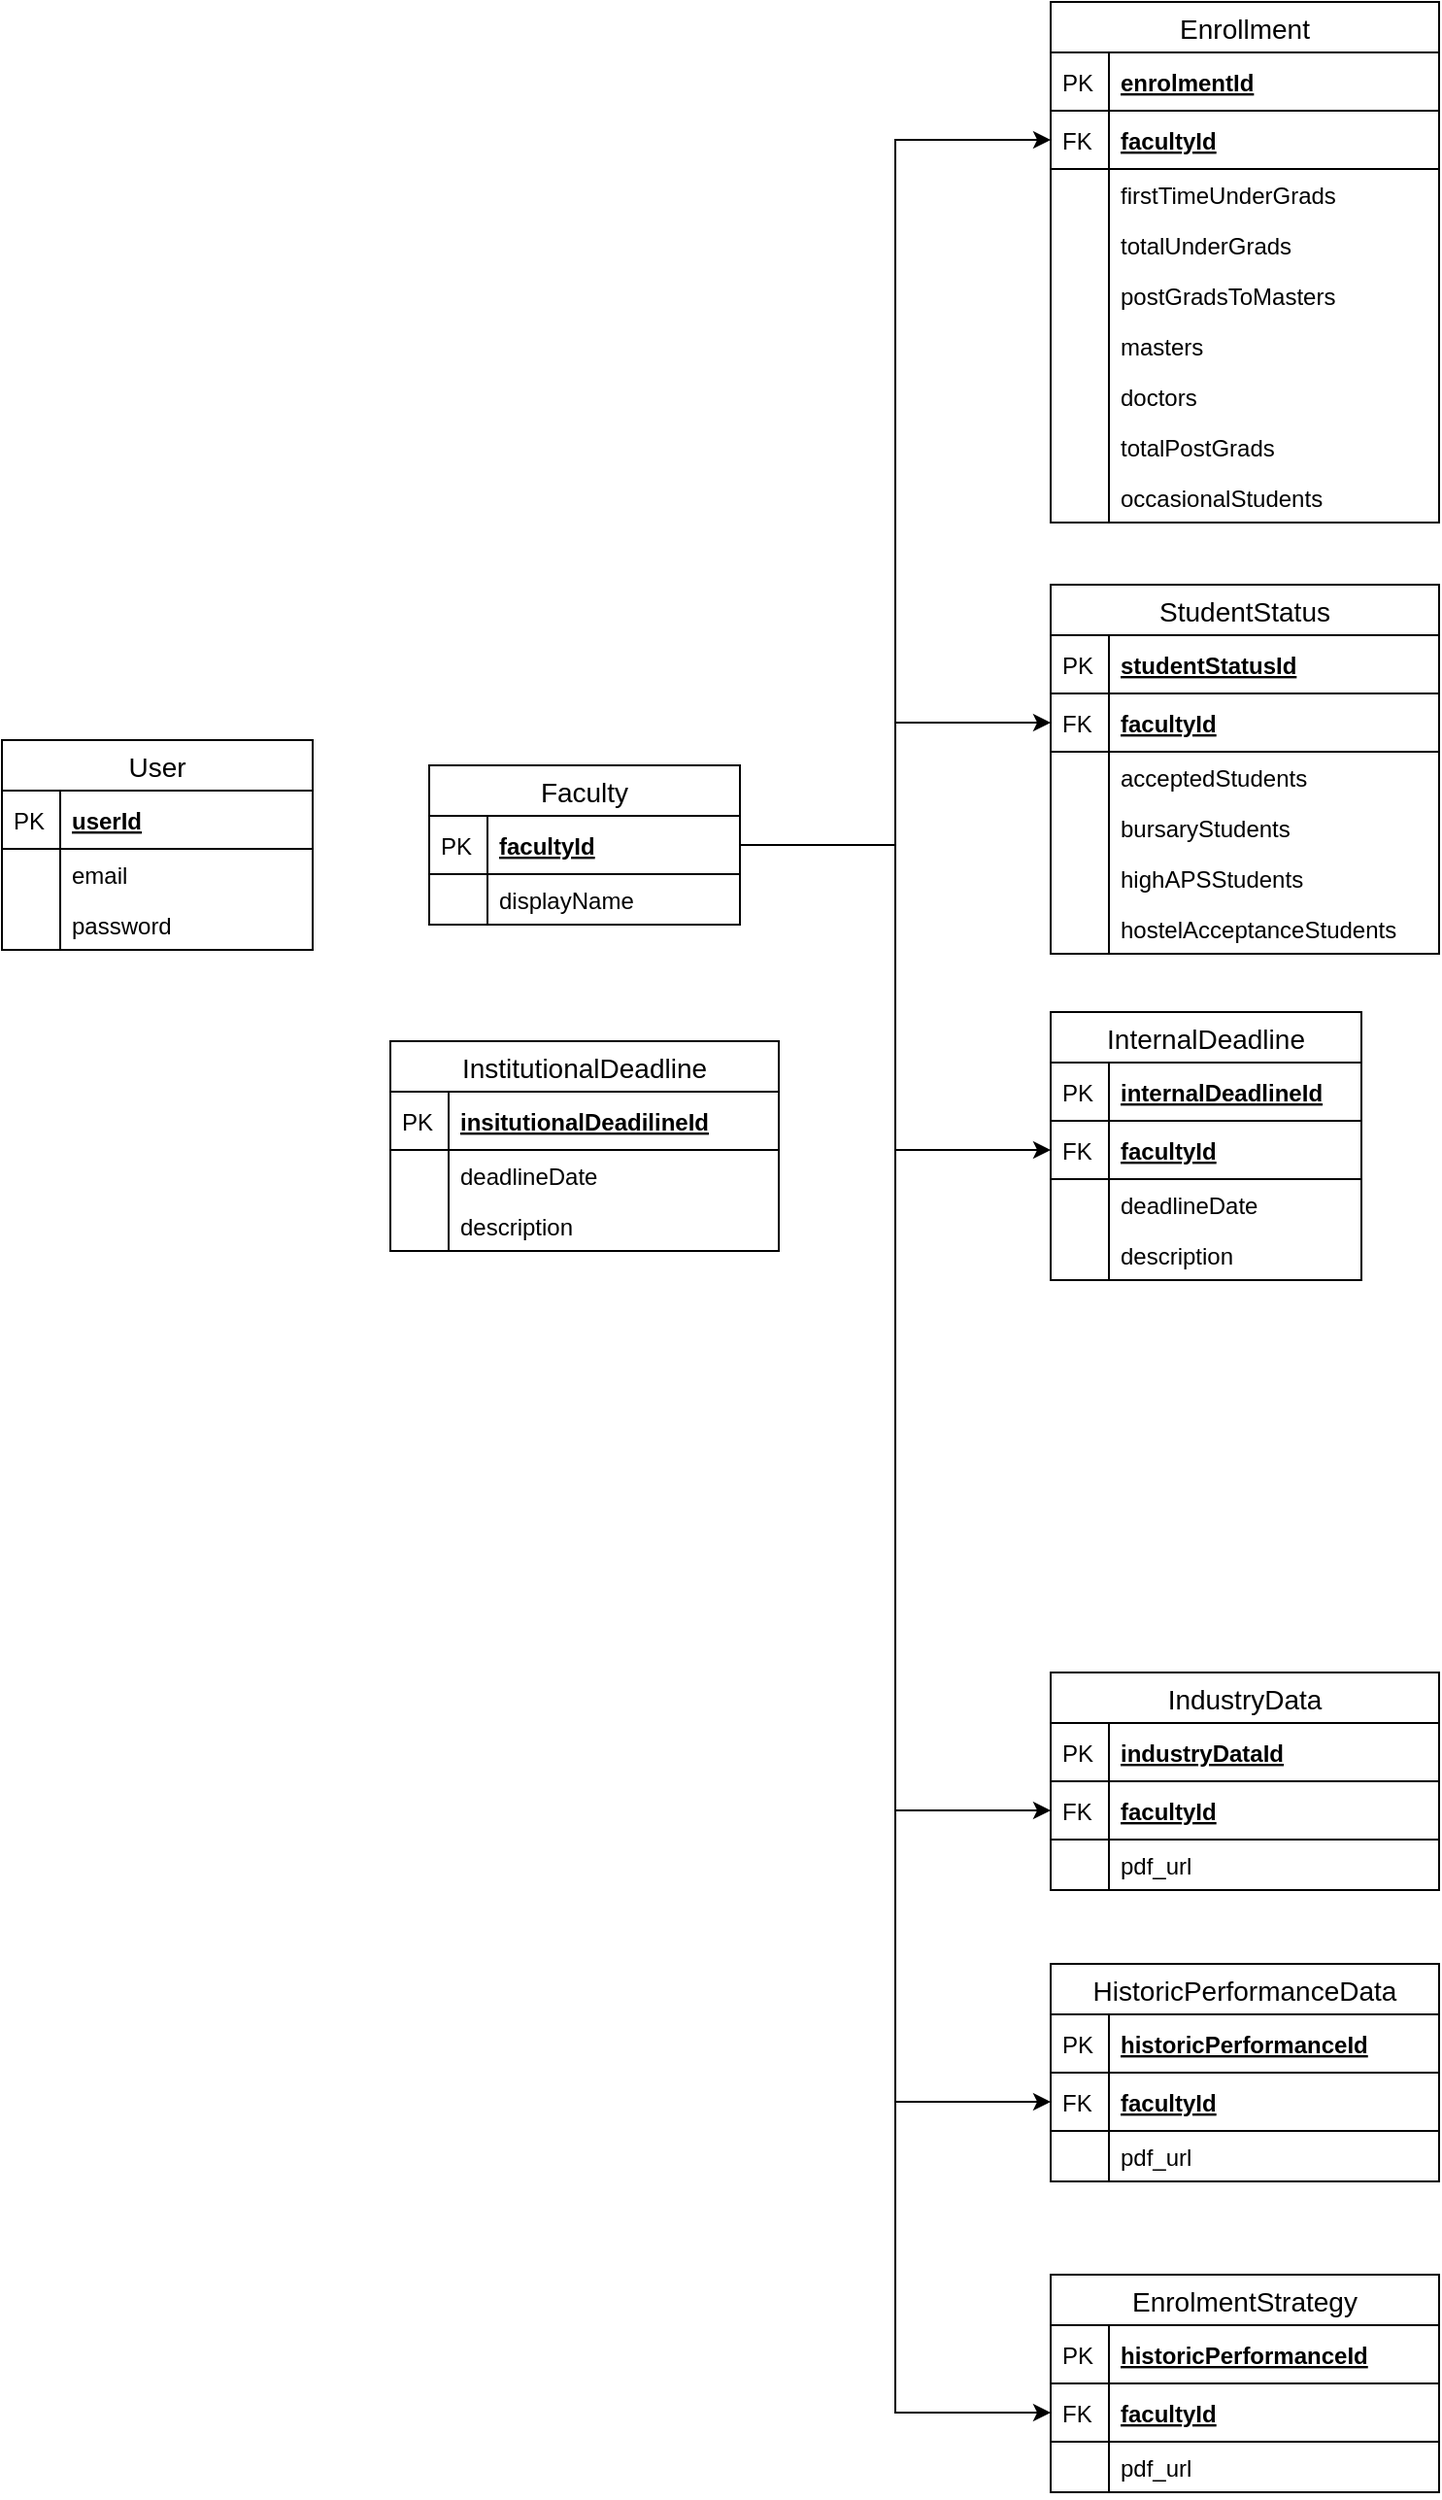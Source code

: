 <mxfile version="13.0.3" type="device"><diagram id="EezCO9HxKR7Krj7kI5Ea" name="Page-1"><mxGraphModel dx="3555" dy="2855" grid="1" gridSize="10" guides="1" tooltips="1" connect="1" arrows="1" fold="1" page="0" pageScale="1" pageWidth="850" pageHeight="1100" math="0" shadow="0"><root><mxCell id="0"/><mxCell id="1" parent="0"/><mxCell id="wbi9hb-TGqGL-RJ_b6PV-1" value="Faculty" style="swimlane;fontStyle=0;childLayout=stackLayout;horizontal=1;startSize=26;horizontalStack=0;resizeParent=1;resizeParentMax=0;resizeLast=0;collapsible=1;marginBottom=0;align=center;fontSize=14;" vertex="1" parent="1"><mxGeometry x="230" y="-137" width="160" height="82" as="geometry"/></mxCell><mxCell id="wbi9hb-TGqGL-RJ_b6PV-2" value="facultyId" style="shape=partialRectangle;top=0;left=0;right=0;bottom=1;align=left;verticalAlign=middle;fillColor=none;spacingLeft=34;spacingRight=4;overflow=hidden;rotatable=0;points=[[0,0.5],[1,0.5]];portConstraint=eastwest;dropTarget=0;fontStyle=5;fontSize=12;" vertex="1" parent="wbi9hb-TGqGL-RJ_b6PV-1"><mxGeometry y="26" width="160" height="30" as="geometry"/></mxCell><mxCell id="wbi9hb-TGqGL-RJ_b6PV-3" value="PK" style="shape=partialRectangle;top=0;left=0;bottom=0;fillColor=none;align=left;verticalAlign=middle;spacingLeft=4;spacingRight=4;overflow=hidden;rotatable=0;points=[];portConstraint=eastwest;part=1;fontSize=12;" vertex="1" connectable="0" parent="wbi9hb-TGqGL-RJ_b6PV-2"><mxGeometry width="30" height="30" as="geometry"/></mxCell><mxCell id="wbi9hb-TGqGL-RJ_b6PV-4" value="displayName" style="shape=partialRectangle;top=0;left=0;right=0;bottom=0;align=left;verticalAlign=top;fillColor=none;spacingLeft=34;spacingRight=4;overflow=hidden;rotatable=0;points=[[0,0.5],[1,0.5]];portConstraint=eastwest;dropTarget=0;fontSize=12;" vertex="1" parent="wbi9hb-TGqGL-RJ_b6PV-1"><mxGeometry y="56" width="160" height="26" as="geometry"/></mxCell><mxCell id="wbi9hb-TGqGL-RJ_b6PV-5" value="" style="shape=partialRectangle;top=0;left=0;bottom=0;fillColor=none;align=left;verticalAlign=top;spacingLeft=4;spacingRight=4;overflow=hidden;rotatable=0;points=[];portConstraint=eastwest;part=1;fontSize=12;" vertex="1" connectable="0" parent="wbi9hb-TGqGL-RJ_b6PV-4"><mxGeometry width="30" height="26" as="geometry"/></mxCell><mxCell id="wbi9hb-TGqGL-RJ_b6PV-26" value="Enrollment" style="swimlane;fontStyle=0;childLayout=stackLayout;horizontal=1;startSize=26;horizontalStack=0;resizeParent=1;resizeParentMax=0;resizeLast=0;collapsible=1;marginBottom=0;align=center;fontSize=14;" vertex="1" parent="1"><mxGeometry x="550" y="-530" width="200" height="268" as="geometry"/></mxCell><mxCell id="wbi9hb-TGqGL-RJ_b6PV-27" value="enrolmentId" style="shape=partialRectangle;top=0;left=0;right=0;bottom=1;align=left;verticalAlign=middle;fillColor=none;spacingLeft=34;spacingRight=4;overflow=hidden;rotatable=0;points=[[0,0.5],[1,0.5]];portConstraint=eastwest;dropTarget=0;fontStyle=5;fontSize=12;" vertex="1" parent="wbi9hb-TGqGL-RJ_b6PV-26"><mxGeometry y="26" width="200" height="30" as="geometry"/></mxCell><mxCell id="wbi9hb-TGqGL-RJ_b6PV-28" value="PK" style="shape=partialRectangle;top=0;left=0;bottom=0;fillColor=none;align=left;verticalAlign=middle;spacingLeft=4;spacingRight=4;overflow=hidden;rotatable=0;points=[];portConstraint=eastwest;part=1;fontSize=12;" vertex="1" connectable="0" parent="wbi9hb-TGqGL-RJ_b6PV-27"><mxGeometry width="30" height="30" as="geometry"/></mxCell><mxCell id="wbi9hb-TGqGL-RJ_b6PV-93" value="facultyId" style="shape=partialRectangle;top=0;left=0;right=0;bottom=1;align=left;verticalAlign=middle;fillColor=none;spacingLeft=34;spacingRight=4;overflow=hidden;rotatable=0;points=[[0,0.5],[1,0.5]];portConstraint=eastwest;dropTarget=0;fontStyle=5;fontSize=12;" vertex="1" parent="wbi9hb-TGqGL-RJ_b6PV-26"><mxGeometry y="56" width="200" height="30" as="geometry"/></mxCell><mxCell id="wbi9hb-TGqGL-RJ_b6PV-94" value="FK" style="shape=partialRectangle;top=0;left=0;bottom=0;fillColor=none;align=left;verticalAlign=middle;spacingLeft=4;spacingRight=4;overflow=hidden;rotatable=0;points=[];portConstraint=eastwest;part=1;fontSize=12;" vertex="1" connectable="0" parent="wbi9hb-TGqGL-RJ_b6PV-93"><mxGeometry width="30" height="30" as="geometry"/></mxCell><mxCell id="wbi9hb-TGqGL-RJ_b6PV-29" value="firstTimeUnderGrads" style="shape=partialRectangle;top=0;left=0;right=0;bottom=0;align=left;verticalAlign=top;fillColor=none;spacingLeft=34;spacingRight=4;overflow=hidden;rotatable=0;points=[[0,0.5],[1,0.5]];portConstraint=eastwest;dropTarget=0;fontSize=12;" vertex="1" parent="wbi9hb-TGqGL-RJ_b6PV-26"><mxGeometry y="86" width="200" height="26" as="geometry"/></mxCell><mxCell id="wbi9hb-TGqGL-RJ_b6PV-30" value="" style="shape=partialRectangle;top=0;left=0;bottom=0;fillColor=none;align=left;verticalAlign=top;spacingLeft=4;spacingRight=4;overflow=hidden;rotatable=0;points=[];portConstraint=eastwest;part=1;fontSize=12;" vertex="1" connectable="0" parent="wbi9hb-TGqGL-RJ_b6PV-29"><mxGeometry width="30" height="26" as="geometry"/></mxCell><mxCell id="wbi9hb-TGqGL-RJ_b6PV-47" value="totalUnderGrads" style="shape=partialRectangle;top=0;left=0;right=0;bottom=0;align=left;verticalAlign=top;fillColor=none;spacingLeft=34;spacingRight=4;overflow=hidden;rotatable=0;points=[[0,0.5],[1,0.5]];portConstraint=eastwest;dropTarget=0;fontSize=12;" vertex="1" parent="wbi9hb-TGqGL-RJ_b6PV-26"><mxGeometry y="112" width="200" height="26" as="geometry"/></mxCell><mxCell id="wbi9hb-TGqGL-RJ_b6PV-48" value="" style="shape=partialRectangle;top=0;left=0;bottom=0;fillColor=none;align=left;verticalAlign=top;spacingLeft=4;spacingRight=4;overflow=hidden;rotatable=0;points=[];portConstraint=eastwest;part=1;fontSize=12;" vertex="1" connectable="0" parent="wbi9hb-TGqGL-RJ_b6PV-47"><mxGeometry width="30" height="26" as="geometry"/></mxCell><mxCell id="wbi9hb-TGqGL-RJ_b6PV-49" value="postGradsToMasters" style="shape=partialRectangle;top=0;left=0;right=0;bottom=0;align=left;verticalAlign=top;fillColor=none;spacingLeft=34;spacingRight=4;overflow=hidden;rotatable=0;points=[[0,0.5],[1,0.5]];portConstraint=eastwest;dropTarget=0;fontSize=12;" vertex="1" parent="wbi9hb-TGqGL-RJ_b6PV-26"><mxGeometry y="138" width="200" height="26" as="geometry"/></mxCell><mxCell id="wbi9hb-TGqGL-RJ_b6PV-50" value="" style="shape=partialRectangle;top=0;left=0;bottom=0;fillColor=none;align=left;verticalAlign=top;spacingLeft=4;spacingRight=4;overflow=hidden;rotatable=0;points=[];portConstraint=eastwest;part=1;fontSize=12;" vertex="1" connectable="0" parent="wbi9hb-TGqGL-RJ_b6PV-49"><mxGeometry width="30" height="26" as="geometry"/></mxCell><mxCell id="wbi9hb-TGqGL-RJ_b6PV-53" value="masters" style="shape=partialRectangle;top=0;left=0;right=0;bottom=0;align=left;verticalAlign=top;fillColor=none;spacingLeft=34;spacingRight=4;overflow=hidden;rotatable=0;points=[[0,0.5],[1,0.5]];portConstraint=eastwest;dropTarget=0;fontSize=12;" vertex="1" parent="wbi9hb-TGqGL-RJ_b6PV-26"><mxGeometry y="164" width="200" height="26" as="geometry"/></mxCell><mxCell id="wbi9hb-TGqGL-RJ_b6PV-54" value="" style="shape=partialRectangle;top=0;left=0;bottom=0;fillColor=none;align=left;verticalAlign=top;spacingLeft=4;spacingRight=4;overflow=hidden;rotatable=0;points=[];portConstraint=eastwest;part=1;fontSize=12;" vertex="1" connectable="0" parent="wbi9hb-TGqGL-RJ_b6PV-53"><mxGeometry width="30" height="26" as="geometry"/></mxCell><mxCell id="wbi9hb-TGqGL-RJ_b6PV-55" value="doctors" style="shape=partialRectangle;top=0;left=0;right=0;bottom=0;align=left;verticalAlign=top;fillColor=none;spacingLeft=34;spacingRight=4;overflow=hidden;rotatable=0;points=[[0,0.5],[1,0.5]];portConstraint=eastwest;dropTarget=0;fontSize=12;" vertex="1" parent="wbi9hb-TGqGL-RJ_b6PV-26"><mxGeometry y="190" width="200" height="26" as="geometry"/></mxCell><mxCell id="wbi9hb-TGqGL-RJ_b6PV-56" value="" style="shape=partialRectangle;top=0;left=0;bottom=0;fillColor=none;align=left;verticalAlign=top;spacingLeft=4;spacingRight=4;overflow=hidden;rotatable=0;points=[];portConstraint=eastwest;part=1;fontSize=12;" vertex="1" connectable="0" parent="wbi9hb-TGqGL-RJ_b6PV-55"><mxGeometry width="30" height="26" as="geometry"/></mxCell><mxCell id="wbi9hb-TGqGL-RJ_b6PV-51" value="totalPostGrads" style="shape=partialRectangle;top=0;left=0;right=0;bottom=0;align=left;verticalAlign=top;fillColor=none;spacingLeft=34;spacingRight=4;overflow=hidden;rotatable=0;points=[[0,0.5],[1,0.5]];portConstraint=eastwest;dropTarget=0;fontSize=12;" vertex="1" parent="wbi9hb-TGqGL-RJ_b6PV-26"><mxGeometry y="216" width="200" height="26" as="geometry"/></mxCell><mxCell id="wbi9hb-TGqGL-RJ_b6PV-52" value="" style="shape=partialRectangle;top=0;left=0;bottom=0;fillColor=none;align=left;verticalAlign=top;spacingLeft=4;spacingRight=4;overflow=hidden;rotatable=0;points=[];portConstraint=eastwest;part=1;fontSize=12;" vertex="1" connectable="0" parent="wbi9hb-TGqGL-RJ_b6PV-51"><mxGeometry width="30" height="26" as="geometry"/></mxCell><mxCell id="wbi9hb-TGqGL-RJ_b6PV-57" value="occasionalStudents" style="shape=partialRectangle;top=0;left=0;right=0;bottom=0;align=left;verticalAlign=top;fillColor=none;spacingLeft=34;spacingRight=4;overflow=hidden;rotatable=0;points=[[0,0.5],[1,0.5]];portConstraint=eastwest;dropTarget=0;fontSize=12;" vertex="1" parent="wbi9hb-TGqGL-RJ_b6PV-26"><mxGeometry y="242" width="200" height="26" as="geometry"/></mxCell><mxCell id="wbi9hb-TGqGL-RJ_b6PV-58" value="" style="shape=partialRectangle;top=0;left=0;bottom=0;fillColor=none;align=left;verticalAlign=top;spacingLeft=4;spacingRight=4;overflow=hidden;rotatable=0;points=[];portConstraint=eastwest;part=1;fontSize=12;" vertex="1" connectable="0" parent="wbi9hb-TGqGL-RJ_b6PV-57"><mxGeometry width="30" height="26" as="geometry"/></mxCell><mxCell id="wbi9hb-TGqGL-RJ_b6PV-40" value="StudentStatus" style="swimlane;fontStyle=0;childLayout=stackLayout;horizontal=1;startSize=26;horizontalStack=0;resizeParent=1;resizeParentMax=0;resizeLast=0;collapsible=1;marginBottom=0;align=center;fontSize=14;" vertex="1" parent="1"><mxGeometry x="550" y="-230" width="200" height="190" as="geometry"/></mxCell><mxCell id="wbi9hb-TGqGL-RJ_b6PV-95" value="studentStatusId" style="shape=partialRectangle;top=0;left=0;right=0;bottom=1;align=left;verticalAlign=middle;fillColor=none;spacingLeft=34;spacingRight=4;overflow=hidden;rotatable=0;points=[[0,0.5],[1,0.5]];portConstraint=eastwest;dropTarget=0;fontStyle=5;fontSize=12;" vertex="1" parent="wbi9hb-TGqGL-RJ_b6PV-40"><mxGeometry y="26" width="200" height="30" as="geometry"/></mxCell><mxCell id="wbi9hb-TGqGL-RJ_b6PV-96" value="PK" style="shape=partialRectangle;top=0;left=0;bottom=0;fillColor=none;align=left;verticalAlign=middle;spacingLeft=4;spacingRight=4;overflow=hidden;rotatable=0;points=[];portConstraint=eastwest;part=1;fontSize=12;" vertex="1" connectable="0" parent="wbi9hb-TGqGL-RJ_b6PV-95"><mxGeometry width="30" height="30" as="geometry"/></mxCell><mxCell id="wbi9hb-TGqGL-RJ_b6PV-41" value="facultyId" style="shape=partialRectangle;top=0;left=0;right=0;bottom=1;align=left;verticalAlign=middle;fillColor=none;spacingLeft=34;spacingRight=4;overflow=hidden;rotatable=0;points=[[0,0.5],[1,0.5]];portConstraint=eastwest;dropTarget=0;fontStyle=5;fontSize=12;" vertex="1" parent="wbi9hb-TGqGL-RJ_b6PV-40"><mxGeometry y="56" width="200" height="30" as="geometry"/></mxCell><mxCell id="wbi9hb-TGqGL-RJ_b6PV-42" value="FK" style="shape=partialRectangle;top=0;left=0;bottom=0;fillColor=none;align=left;verticalAlign=middle;spacingLeft=4;spacingRight=4;overflow=hidden;rotatable=0;points=[];portConstraint=eastwest;part=1;fontSize=12;" vertex="1" connectable="0" parent="wbi9hb-TGqGL-RJ_b6PV-41"><mxGeometry width="30" height="30" as="geometry"/></mxCell><mxCell id="wbi9hb-TGqGL-RJ_b6PV-43" value="acceptedStudents" style="shape=partialRectangle;top=0;left=0;right=0;bottom=0;align=left;verticalAlign=top;fillColor=none;spacingLeft=34;spacingRight=4;overflow=hidden;rotatable=0;points=[[0,0.5],[1,0.5]];portConstraint=eastwest;dropTarget=0;fontSize=12;" vertex="1" parent="wbi9hb-TGqGL-RJ_b6PV-40"><mxGeometry y="86" width="200" height="26" as="geometry"/></mxCell><mxCell id="wbi9hb-TGqGL-RJ_b6PV-44" value="" style="shape=partialRectangle;top=0;left=0;bottom=0;fillColor=none;align=left;verticalAlign=top;spacingLeft=4;spacingRight=4;overflow=hidden;rotatable=0;points=[];portConstraint=eastwest;part=1;fontSize=12;" vertex="1" connectable="0" parent="wbi9hb-TGqGL-RJ_b6PV-43"><mxGeometry width="30" height="26" as="geometry"/></mxCell><mxCell id="wbi9hb-TGqGL-RJ_b6PV-61" value="bursaryStudents" style="shape=partialRectangle;top=0;left=0;right=0;bottom=0;align=left;verticalAlign=top;fillColor=none;spacingLeft=34;spacingRight=4;overflow=hidden;rotatable=0;points=[[0,0.5],[1,0.5]];portConstraint=eastwest;dropTarget=0;fontSize=12;" vertex="1" parent="wbi9hb-TGqGL-RJ_b6PV-40"><mxGeometry y="112" width="200" height="26" as="geometry"/></mxCell><mxCell id="wbi9hb-TGqGL-RJ_b6PV-62" value="" style="shape=partialRectangle;top=0;left=0;bottom=0;fillColor=none;align=left;verticalAlign=top;spacingLeft=4;spacingRight=4;overflow=hidden;rotatable=0;points=[];portConstraint=eastwest;part=1;fontSize=12;" vertex="1" connectable="0" parent="wbi9hb-TGqGL-RJ_b6PV-61"><mxGeometry width="30" height="26" as="geometry"/></mxCell><mxCell id="wbi9hb-TGqGL-RJ_b6PV-65" value="highAPSStudents" style="shape=partialRectangle;top=0;left=0;right=0;bottom=0;align=left;verticalAlign=top;fillColor=none;spacingLeft=34;spacingRight=4;overflow=hidden;rotatable=0;points=[[0,0.5],[1,0.5]];portConstraint=eastwest;dropTarget=0;fontSize=12;" vertex="1" parent="wbi9hb-TGqGL-RJ_b6PV-40"><mxGeometry y="138" width="200" height="26" as="geometry"/></mxCell><mxCell id="wbi9hb-TGqGL-RJ_b6PV-66" value="" style="shape=partialRectangle;top=0;left=0;bottom=0;fillColor=none;align=left;verticalAlign=top;spacingLeft=4;spacingRight=4;overflow=hidden;rotatable=0;points=[];portConstraint=eastwest;part=1;fontSize=12;" vertex="1" connectable="0" parent="wbi9hb-TGqGL-RJ_b6PV-65"><mxGeometry width="30" height="26" as="geometry"/></mxCell><mxCell id="wbi9hb-TGqGL-RJ_b6PV-63" value="hostelAcceptanceStudents" style="shape=partialRectangle;top=0;left=0;right=0;bottom=0;align=left;verticalAlign=top;fillColor=none;spacingLeft=34;spacingRight=4;overflow=hidden;rotatable=0;points=[[0,0.5],[1,0.5]];portConstraint=eastwest;dropTarget=0;fontSize=12;" vertex="1" parent="wbi9hb-TGqGL-RJ_b6PV-40"><mxGeometry y="164" width="200" height="26" as="geometry"/></mxCell><mxCell id="wbi9hb-TGqGL-RJ_b6PV-64" value="" style="shape=partialRectangle;top=0;left=0;bottom=0;fillColor=none;align=left;verticalAlign=top;spacingLeft=4;spacingRight=4;overflow=hidden;rotatable=0;points=[];portConstraint=eastwest;part=1;fontSize=12;" vertex="1" connectable="0" parent="wbi9hb-TGqGL-RJ_b6PV-63"><mxGeometry width="30" height="26" as="geometry"/></mxCell><mxCell id="wbi9hb-TGqGL-RJ_b6PV-97" style="edgeStyle=orthogonalEdgeStyle;rounded=0;orthogonalLoop=1;jettySize=auto;html=1;entryX=0;entryY=0.5;entryDx=0;entryDy=0;" edge="1" parent="1" source="wbi9hb-TGqGL-RJ_b6PV-2" target="wbi9hb-TGqGL-RJ_b6PV-93"><mxGeometry relative="1" as="geometry"/></mxCell><mxCell id="wbi9hb-TGqGL-RJ_b6PV-98" style="edgeStyle=orthogonalEdgeStyle;rounded=0;orthogonalLoop=1;jettySize=auto;html=1;entryX=0;entryY=0.5;entryDx=0;entryDy=0;" edge="1" parent="1" source="wbi9hb-TGqGL-RJ_b6PV-2" target="wbi9hb-TGqGL-RJ_b6PV-41"><mxGeometry relative="1" as="geometry"/></mxCell><mxCell id="wbi9hb-TGqGL-RJ_b6PV-12" value="InternalDeadline" style="swimlane;fontStyle=0;childLayout=stackLayout;horizontal=1;startSize=26;horizontalStack=0;resizeParent=1;resizeParentMax=0;resizeLast=0;collapsible=1;marginBottom=0;align=center;fontSize=14;" vertex="1" parent="1"><mxGeometry x="550" y="-10" width="160" height="138" as="geometry"/></mxCell><mxCell id="wbi9hb-TGqGL-RJ_b6PV-99" value="internalDeadlineId" style="shape=partialRectangle;top=0;left=0;right=0;bottom=1;align=left;verticalAlign=middle;fillColor=none;spacingLeft=34;spacingRight=4;overflow=hidden;rotatable=0;points=[[0,0.5],[1,0.5]];portConstraint=eastwest;dropTarget=0;fontStyle=5;fontSize=12;" vertex="1" parent="wbi9hb-TGqGL-RJ_b6PV-12"><mxGeometry y="26" width="160" height="30" as="geometry"/></mxCell><mxCell id="wbi9hb-TGqGL-RJ_b6PV-100" value="PK" style="shape=partialRectangle;top=0;left=0;bottom=0;fillColor=none;align=left;verticalAlign=middle;spacingLeft=4;spacingRight=4;overflow=hidden;rotatable=0;points=[];portConstraint=eastwest;part=1;fontSize=12;" vertex="1" connectable="0" parent="wbi9hb-TGqGL-RJ_b6PV-99"><mxGeometry width="30" height="30" as="geometry"/></mxCell><mxCell id="wbi9hb-TGqGL-RJ_b6PV-13" value="facultyId" style="shape=partialRectangle;top=0;left=0;right=0;bottom=1;align=left;verticalAlign=middle;fillColor=none;spacingLeft=34;spacingRight=4;overflow=hidden;rotatable=0;points=[[0,0.5],[1,0.5]];portConstraint=eastwest;dropTarget=0;fontStyle=5;fontSize=12;" vertex="1" parent="wbi9hb-TGqGL-RJ_b6PV-12"><mxGeometry y="56" width="160" height="30" as="geometry"/></mxCell><mxCell id="wbi9hb-TGqGL-RJ_b6PV-14" value="FK" style="shape=partialRectangle;top=0;left=0;bottom=0;fillColor=none;align=left;verticalAlign=middle;spacingLeft=4;spacingRight=4;overflow=hidden;rotatable=0;points=[];portConstraint=eastwest;part=1;fontSize=12;" vertex="1" connectable="0" parent="wbi9hb-TGqGL-RJ_b6PV-13"><mxGeometry width="30" height="30" as="geometry"/></mxCell><mxCell id="wbi9hb-TGqGL-RJ_b6PV-15" value="deadlineDate" style="shape=partialRectangle;top=0;left=0;right=0;bottom=0;align=left;verticalAlign=top;fillColor=none;spacingLeft=34;spacingRight=4;overflow=hidden;rotatable=0;points=[[0,0.5],[1,0.5]];portConstraint=eastwest;dropTarget=0;fontSize=12;" vertex="1" parent="wbi9hb-TGqGL-RJ_b6PV-12"><mxGeometry y="86" width="160" height="26" as="geometry"/></mxCell><mxCell id="wbi9hb-TGqGL-RJ_b6PV-16" value="" style="shape=partialRectangle;top=0;left=0;bottom=0;fillColor=none;align=left;verticalAlign=top;spacingLeft=4;spacingRight=4;overflow=hidden;rotatable=0;points=[];portConstraint=eastwest;part=1;fontSize=12;" vertex="1" connectable="0" parent="wbi9hb-TGqGL-RJ_b6PV-15"><mxGeometry width="30" height="26" as="geometry"/></mxCell><mxCell id="wbi9hb-TGqGL-RJ_b6PV-67" value="description" style="shape=partialRectangle;top=0;left=0;right=0;bottom=0;align=left;verticalAlign=top;fillColor=none;spacingLeft=34;spacingRight=4;overflow=hidden;rotatable=0;points=[[0,0.5],[1,0.5]];portConstraint=eastwest;dropTarget=0;fontSize=12;" vertex="1" parent="wbi9hb-TGqGL-RJ_b6PV-12"><mxGeometry y="112" width="160" height="26" as="geometry"/></mxCell><mxCell id="wbi9hb-TGqGL-RJ_b6PV-68" value="" style="shape=partialRectangle;top=0;left=0;bottom=0;fillColor=none;align=left;verticalAlign=top;spacingLeft=4;spacingRight=4;overflow=hidden;rotatable=0;points=[];portConstraint=eastwest;part=1;fontSize=12;" vertex="1" connectable="0" parent="wbi9hb-TGqGL-RJ_b6PV-67"><mxGeometry width="30" height="26" as="geometry"/></mxCell><mxCell id="wbi9hb-TGqGL-RJ_b6PV-101" style="edgeStyle=orthogonalEdgeStyle;rounded=0;orthogonalLoop=1;jettySize=auto;html=1;entryX=0;entryY=0.5;entryDx=0;entryDy=0;" edge="1" parent="1" source="wbi9hb-TGqGL-RJ_b6PV-2" target="wbi9hb-TGqGL-RJ_b6PV-13"><mxGeometry relative="1" as="geometry"/></mxCell><mxCell id="wbi9hb-TGqGL-RJ_b6PV-33" value="IndustryData" style="swimlane;fontStyle=0;childLayout=stackLayout;horizontal=1;startSize=26;horizontalStack=0;resizeParent=1;resizeParentMax=0;resizeLast=0;collapsible=1;marginBottom=0;align=center;fontSize=14;" vertex="1" parent="1"><mxGeometry x="550" y="330" width="200" height="112" as="geometry"/></mxCell><mxCell id="wbi9hb-TGqGL-RJ_b6PV-34" value="industryDataId" style="shape=partialRectangle;top=0;left=0;right=0;bottom=1;align=left;verticalAlign=middle;fillColor=none;spacingLeft=34;spacingRight=4;overflow=hidden;rotatable=0;points=[[0,0.5],[1,0.5]];portConstraint=eastwest;dropTarget=0;fontStyle=5;fontSize=12;" vertex="1" parent="wbi9hb-TGqGL-RJ_b6PV-33"><mxGeometry y="26" width="200" height="30" as="geometry"/></mxCell><mxCell id="wbi9hb-TGqGL-RJ_b6PV-35" value="PK" style="shape=partialRectangle;top=0;left=0;bottom=0;fillColor=none;align=left;verticalAlign=middle;spacingLeft=4;spacingRight=4;overflow=hidden;rotatable=0;points=[];portConstraint=eastwest;part=1;fontSize=12;" vertex="1" connectable="0" parent="wbi9hb-TGqGL-RJ_b6PV-34"><mxGeometry width="30" height="30" as="geometry"/></mxCell><mxCell id="wbi9hb-TGqGL-RJ_b6PV-106" value="facultyId" style="shape=partialRectangle;top=0;left=0;right=0;bottom=1;align=left;verticalAlign=middle;fillColor=none;spacingLeft=34;spacingRight=4;overflow=hidden;rotatable=0;points=[[0,0.5],[1,0.5]];portConstraint=eastwest;dropTarget=0;fontStyle=5;fontSize=12;" vertex="1" parent="wbi9hb-TGqGL-RJ_b6PV-33"><mxGeometry y="56" width="200" height="30" as="geometry"/></mxCell><mxCell id="wbi9hb-TGqGL-RJ_b6PV-107" value="FK" style="shape=partialRectangle;top=0;left=0;bottom=0;fillColor=none;align=left;verticalAlign=middle;spacingLeft=4;spacingRight=4;overflow=hidden;rotatable=0;points=[];portConstraint=eastwest;part=1;fontSize=12;" vertex="1" connectable="0" parent="wbi9hb-TGqGL-RJ_b6PV-106"><mxGeometry width="30" height="30" as="geometry"/></mxCell><mxCell id="wbi9hb-TGqGL-RJ_b6PV-36" value="pdf_url" style="shape=partialRectangle;top=0;left=0;right=0;bottom=0;align=left;verticalAlign=top;fillColor=none;spacingLeft=34;spacingRight=4;overflow=hidden;rotatable=0;points=[[0,0.5],[1,0.5]];portConstraint=eastwest;dropTarget=0;fontSize=12;" vertex="1" parent="wbi9hb-TGqGL-RJ_b6PV-33"><mxGeometry y="86" width="200" height="26" as="geometry"/></mxCell><mxCell id="wbi9hb-TGqGL-RJ_b6PV-37" value="" style="shape=partialRectangle;top=0;left=0;bottom=0;fillColor=none;align=left;verticalAlign=top;spacingLeft=4;spacingRight=4;overflow=hidden;rotatable=0;points=[];portConstraint=eastwest;part=1;fontSize=12;" vertex="1" connectable="0" parent="wbi9hb-TGqGL-RJ_b6PV-36"><mxGeometry width="30" height="26" as="geometry"/></mxCell><mxCell id="wbi9hb-TGqGL-RJ_b6PV-80" value="EnrolmentStrategy" style="swimlane;fontStyle=0;childLayout=stackLayout;horizontal=1;startSize=26;horizontalStack=0;resizeParent=1;resizeParentMax=0;resizeLast=0;collapsible=1;marginBottom=0;align=center;fontSize=14;" vertex="1" parent="1"><mxGeometry x="550" y="640" width="200" height="112" as="geometry"/></mxCell><mxCell id="wbi9hb-TGqGL-RJ_b6PV-110" value="historicPerformanceId" style="shape=partialRectangle;top=0;left=0;right=0;bottom=1;align=left;verticalAlign=middle;fillColor=none;spacingLeft=34;spacingRight=4;overflow=hidden;rotatable=0;points=[[0,0.5],[1,0.5]];portConstraint=eastwest;dropTarget=0;fontStyle=5;fontSize=12;" vertex="1" parent="wbi9hb-TGqGL-RJ_b6PV-80"><mxGeometry y="26" width="200" height="30" as="geometry"/></mxCell><mxCell id="wbi9hb-TGqGL-RJ_b6PV-111" value="PK" style="shape=partialRectangle;top=0;left=0;bottom=0;fillColor=none;align=left;verticalAlign=middle;spacingLeft=4;spacingRight=4;overflow=hidden;rotatable=0;points=[];portConstraint=eastwest;part=1;fontSize=12;" vertex="1" connectable="0" parent="wbi9hb-TGqGL-RJ_b6PV-110"><mxGeometry width="30" height="30" as="geometry"/></mxCell><mxCell id="wbi9hb-TGqGL-RJ_b6PV-81" value="facultyId" style="shape=partialRectangle;top=0;left=0;right=0;bottom=1;align=left;verticalAlign=middle;fillColor=none;spacingLeft=34;spacingRight=4;overflow=hidden;rotatable=0;points=[[0,0.5],[1,0.5]];portConstraint=eastwest;dropTarget=0;fontStyle=5;fontSize=12;" vertex="1" parent="wbi9hb-TGqGL-RJ_b6PV-80"><mxGeometry y="56" width="200" height="30" as="geometry"/></mxCell><mxCell id="wbi9hb-TGqGL-RJ_b6PV-82" value="FK" style="shape=partialRectangle;top=0;left=0;bottom=0;fillColor=none;align=left;verticalAlign=middle;spacingLeft=4;spacingRight=4;overflow=hidden;rotatable=0;points=[];portConstraint=eastwest;part=1;fontSize=12;" vertex="1" connectable="0" parent="wbi9hb-TGqGL-RJ_b6PV-81"><mxGeometry width="30" height="30" as="geometry"/></mxCell><mxCell id="wbi9hb-TGqGL-RJ_b6PV-83" value="pdf_url" style="shape=partialRectangle;top=0;left=0;right=0;bottom=0;align=left;verticalAlign=top;fillColor=none;spacingLeft=34;spacingRight=4;overflow=hidden;rotatable=0;points=[[0,0.5],[1,0.5]];portConstraint=eastwest;dropTarget=0;fontSize=12;" vertex="1" parent="wbi9hb-TGqGL-RJ_b6PV-80"><mxGeometry y="86" width="200" height="26" as="geometry"/></mxCell><mxCell id="wbi9hb-TGqGL-RJ_b6PV-84" value="" style="shape=partialRectangle;top=0;left=0;bottom=0;fillColor=none;align=left;verticalAlign=top;spacingLeft=4;spacingRight=4;overflow=hidden;rotatable=0;points=[];portConstraint=eastwest;part=1;fontSize=12;" vertex="1" connectable="0" parent="wbi9hb-TGqGL-RJ_b6PV-83"><mxGeometry width="30" height="26" as="geometry"/></mxCell><mxCell id="wbi9hb-TGqGL-RJ_b6PV-75" value="HistoricPerformanceData" style="swimlane;fontStyle=0;childLayout=stackLayout;horizontal=1;startSize=26;horizontalStack=0;resizeParent=1;resizeParentMax=0;resizeLast=0;collapsible=1;marginBottom=0;align=center;fontSize=14;" vertex="1" parent="1"><mxGeometry x="550" y="480" width="200" height="112" as="geometry"/></mxCell><mxCell id="wbi9hb-TGqGL-RJ_b6PV-76" value="historicPerformanceId" style="shape=partialRectangle;top=0;left=0;right=0;bottom=1;align=left;verticalAlign=middle;fillColor=none;spacingLeft=34;spacingRight=4;overflow=hidden;rotatable=0;points=[[0,0.5],[1,0.5]];portConstraint=eastwest;dropTarget=0;fontStyle=5;fontSize=12;" vertex="1" parent="wbi9hb-TGqGL-RJ_b6PV-75"><mxGeometry y="26" width="200" height="30" as="geometry"/></mxCell><mxCell id="wbi9hb-TGqGL-RJ_b6PV-77" value="PK" style="shape=partialRectangle;top=0;left=0;bottom=0;fillColor=none;align=left;verticalAlign=middle;spacingLeft=4;spacingRight=4;overflow=hidden;rotatable=0;points=[];portConstraint=eastwest;part=1;fontSize=12;" vertex="1" connectable="0" parent="wbi9hb-TGqGL-RJ_b6PV-76"><mxGeometry width="30" height="30" as="geometry"/></mxCell><mxCell id="wbi9hb-TGqGL-RJ_b6PV-108" value="facultyId" style="shape=partialRectangle;top=0;left=0;right=0;bottom=1;align=left;verticalAlign=middle;fillColor=none;spacingLeft=34;spacingRight=4;overflow=hidden;rotatable=0;points=[[0,0.5],[1,0.5]];portConstraint=eastwest;dropTarget=0;fontStyle=5;fontSize=12;" vertex="1" parent="wbi9hb-TGqGL-RJ_b6PV-75"><mxGeometry y="56" width="200" height="30" as="geometry"/></mxCell><mxCell id="wbi9hb-TGqGL-RJ_b6PV-109" value="FK" style="shape=partialRectangle;top=0;left=0;bottom=0;fillColor=none;align=left;verticalAlign=middle;spacingLeft=4;spacingRight=4;overflow=hidden;rotatable=0;points=[];portConstraint=eastwest;part=1;fontSize=12;" vertex="1" connectable="0" parent="wbi9hb-TGqGL-RJ_b6PV-108"><mxGeometry width="30" height="30" as="geometry"/></mxCell><mxCell id="wbi9hb-TGqGL-RJ_b6PV-78" value="pdf_url" style="shape=partialRectangle;top=0;left=0;right=0;bottom=0;align=left;verticalAlign=top;fillColor=none;spacingLeft=34;spacingRight=4;overflow=hidden;rotatable=0;points=[[0,0.5],[1,0.5]];portConstraint=eastwest;dropTarget=0;fontSize=12;" vertex="1" parent="wbi9hb-TGqGL-RJ_b6PV-75"><mxGeometry y="86" width="200" height="26" as="geometry"/></mxCell><mxCell id="wbi9hb-TGqGL-RJ_b6PV-79" value="" style="shape=partialRectangle;top=0;left=0;bottom=0;fillColor=none;align=left;verticalAlign=top;spacingLeft=4;spacingRight=4;overflow=hidden;rotatable=0;points=[];portConstraint=eastwest;part=1;fontSize=12;" vertex="1" connectable="0" parent="wbi9hb-TGqGL-RJ_b6PV-78"><mxGeometry width="30" height="26" as="geometry"/></mxCell><mxCell id="wbi9hb-TGqGL-RJ_b6PV-112" style="edgeStyle=orthogonalEdgeStyle;rounded=0;orthogonalLoop=1;jettySize=auto;html=1;entryX=0;entryY=0.5;entryDx=0;entryDy=0;" edge="1" parent="1" source="wbi9hb-TGqGL-RJ_b6PV-2" target="wbi9hb-TGqGL-RJ_b6PV-106"><mxGeometry relative="1" as="geometry"/></mxCell><mxCell id="wbi9hb-TGqGL-RJ_b6PV-113" style="edgeStyle=orthogonalEdgeStyle;rounded=0;orthogonalLoop=1;jettySize=auto;html=1;entryX=0;entryY=0.5;entryDx=0;entryDy=0;" edge="1" parent="1" source="wbi9hb-TGqGL-RJ_b6PV-2" target="wbi9hb-TGqGL-RJ_b6PV-108"><mxGeometry relative="1" as="geometry"/></mxCell><mxCell id="wbi9hb-TGqGL-RJ_b6PV-114" style="edgeStyle=orthogonalEdgeStyle;rounded=0;orthogonalLoop=1;jettySize=auto;html=1;entryX=0;entryY=0.5;entryDx=0;entryDy=0;" edge="1" parent="1" source="wbi9hb-TGqGL-RJ_b6PV-2" target="wbi9hb-TGqGL-RJ_b6PV-81"><mxGeometry relative="1" as="geometry"/></mxCell><mxCell id="wbi9hb-TGqGL-RJ_b6PV-85" value="User" style="swimlane;fontStyle=0;childLayout=stackLayout;horizontal=1;startSize=26;horizontalStack=0;resizeParent=1;resizeParentMax=0;resizeLast=0;collapsible=1;marginBottom=0;align=center;fontSize=14;" vertex="1" parent="1"><mxGeometry x="10" y="-150" width="160" height="108" as="geometry"/></mxCell><mxCell id="wbi9hb-TGqGL-RJ_b6PV-86" value="userId" style="shape=partialRectangle;top=0;left=0;right=0;bottom=1;align=left;verticalAlign=middle;fillColor=none;spacingLeft=34;spacingRight=4;overflow=hidden;rotatable=0;points=[[0,0.5],[1,0.5]];portConstraint=eastwest;dropTarget=0;fontStyle=5;fontSize=12;" vertex="1" parent="wbi9hb-TGqGL-RJ_b6PV-85"><mxGeometry y="26" width="160" height="30" as="geometry"/></mxCell><mxCell id="wbi9hb-TGqGL-RJ_b6PV-87" value="PK" style="shape=partialRectangle;top=0;left=0;bottom=0;fillColor=none;align=left;verticalAlign=middle;spacingLeft=4;spacingRight=4;overflow=hidden;rotatable=0;points=[];portConstraint=eastwest;part=1;fontSize=12;" vertex="1" connectable="0" parent="wbi9hb-TGqGL-RJ_b6PV-86"><mxGeometry width="30" height="30" as="geometry"/></mxCell><mxCell id="wbi9hb-TGqGL-RJ_b6PV-90" value="email" style="shape=partialRectangle;top=0;left=0;right=0;bottom=0;align=left;verticalAlign=top;fillColor=none;spacingLeft=34;spacingRight=4;overflow=hidden;rotatable=0;points=[[0,0.5],[1,0.5]];portConstraint=eastwest;dropTarget=0;fontSize=12;" vertex="1" parent="wbi9hb-TGqGL-RJ_b6PV-85"><mxGeometry y="56" width="160" height="26" as="geometry"/></mxCell><mxCell id="wbi9hb-TGqGL-RJ_b6PV-91" value="" style="shape=partialRectangle;top=0;left=0;bottom=0;fillColor=none;align=left;verticalAlign=top;spacingLeft=4;spacingRight=4;overflow=hidden;rotatable=0;points=[];portConstraint=eastwest;part=1;fontSize=12;" vertex="1" connectable="0" parent="wbi9hb-TGqGL-RJ_b6PV-90"><mxGeometry width="30" height="26" as="geometry"/></mxCell><mxCell id="wbi9hb-TGqGL-RJ_b6PV-88" value="password" style="shape=partialRectangle;top=0;left=0;right=0;bottom=0;align=left;verticalAlign=top;fillColor=none;spacingLeft=34;spacingRight=4;overflow=hidden;rotatable=0;points=[[0,0.5],[1,0.5]];portConstraint=eastwest;dropTarget=0;fontSize=12;" vertex="1" parent="wbi9hb-TGqGL-RJ_b6PV-85"><mxGeometry y="82" width="160" height="26" as="geometry"/></mxCell><mxCell id="wbi9hb-TGqGL-RJ_b6PV-89" value="" style="shape=partialRectangle;top=0;left=0;bottom=0;fillColor=none;align=left;verticalAlign=top;spacingLeft=4;spacingRight=4;overflow=hidden;rotatable=0;points=[];portConstraint=eastwest;part=1;fontSize=12;" vertex="1" connectable="0" parent="wbi9hb-TGqGL-RJ_b6PV-88"><mxGeometry width="30" height="26" as="geometry"/></mxCell><mxCell id="wbi9hb-TGqGL-RJ_b6PV-19" value="InstitutionalDeadline" style="swimlane;fontStyle=0;childLayout=stackLayout;horizontal=1;startSize=26;horizontalStack=0;resizeParent=1;resizeParentMax=0;resizeLast=0;collapsible=1;marginBottom=0;align=center;fontSize=14;" vertex="1" parent="1"><mxGeometry x="210" y="5" width="200" height="108" as="geometry"/></mxCell><mxCell id="wbi9hb-TGqGL-RJ_b6PV-102" value="insitutionalDeadilineId" style="shape=partialRectangle;top=0;left=0;right=0;bottom=1;align=left;verticalAlign=middle;fillColor=none;spacingLeft=34;spacingRight=4;overflow=hidden;rotatable=0;points=[[0,0.5],[1,0.5]];portConstraint=eastwest;dropTarget=0;fontStyle=5;fontSize=12;" vertex="1" parent="wbi9hb-TGqGL-RJ_b6PV-19"><mxGeometry y="26" width="200" height="30" as="geometry"/></mxCell><mxCell id="wbi9hb-TGqGL-RJ_b6PV-103" value="PK" style="shape=partialRectangle;top=0;left=0;bottom=0;fillColor=none;align=left;verticalAlign=middle;spacingLeft=4;spacingRight=4;overflow=hidden;rotatable=0;points=[];portConstraint=eastwest;part=1;fontSize=12;" vertex="1" connectable="0" parent="wbi9hb-TGqGL-RJ_b6PV-102"><mxGeometry width="30" height="30" as="geometry"/></mxCell><mxCell id="wbi9hb-TGqGL-RJ_b6PV-73" value="deadlineDate" style="shape=partialRectangle;top=0;left=0;right=0;bottom=0;align=left;verticalAlign=top;fillColor=none;spacingLeft=34;spacingRight=4;overflow=hidden;rotatable=0;points=[[0,0.5],[1,0.5]];portConstraint=eastwest;dropTarget=0;fontSize=12;" vertex="1" parent="wbi9hb-TGqGL-RJ_b6PV-19"><mxGeometry y="56" width="200" height="26" as="geometry"/></mxCell><mxCell id="wbi9hb-TGqGL-RJ_b6PV-74" value="" style="shape=partialRectangle;top=0;left=0;bottom=0;fillColor=none;align=left;verticalAlign=top;spacingLeft=4;spacingRight=4;overflow=hidden;rotatable=0;points=[];portConstraint=eastwest;part=1;fontSize=12;" vertex="1" connectable="0" parent="wbi9hb-TGqGL-RJ_b6PV-73"><mxGeometry width="30" height="26" as="geometry"/></mxCell><mxCell id="wbi9hb-TGqGL-RJ_b6PV-22" value="description" style="shape=partialRectangle;top=0;left=0;right=0;bottom=0;align=left;verticalAlign=top;fillColor=none;spacingLeft=34;spacingRight=4;overflow=hidden;rotatable=0;points=[[0,0.5],[1,0.5]];portConstraint=eastwest;dropTarget=0;fontSize=12;" vertex="1" parent="wbi9hb-TGqGL-RJ_b6PV-19"><mxGeometry y="82" width="200" height="26" as="geometry"/></mxCell><mxCell id="wbi9hb-TGqGL-RJ_b6PV-23" value="" style="shape=partialRectangle;top=0;left=0;bottom=0;fillColor=none;align=left;verticalAlign=top;spacingLeft=4;spacingRight=4;overflow=hidden;rotatable=0;points=[];portConstraint=eastwest;part=1;fontSize=12;" vertex="1" connectable="0" parent="wbi9hb-TGqGL-RJ_b6PV-22"><mxGeometry width="30" height="26" as="geometry"/></mxCell></root></mxGraphModel></diagram></mxfile>